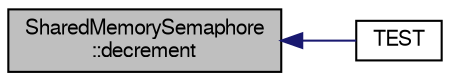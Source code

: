 digraph "SharedMemorySemaphore::decrement"
{
  edge [fontname="FreeSans",fontsize="10",labelfontname="FreeSans",labelfontsize="10"];
  node [fontname="FreeSans",fontsize="10",shape=record];
  rankdir="LR";
  Node1 [label="SharedMemorySemaphore\l::decrement",height=0.2,width=0.4,color="black", fillcolor="grey75", style="filled", fontcolor="black"];
  Node1 -> Node2 [dir="back",color="midnightblue",fontsize="10",style="solid",fontname="FreeSans"];
  Node2 [label="TEST",height=0.2,width=0.4,color="black", fillcolor="white", style="filled",URL="$d8/d5e/test__shared_memory_8cpp.html#a6f7454dae5501de733df2e1fddbc4c5c"];
}
